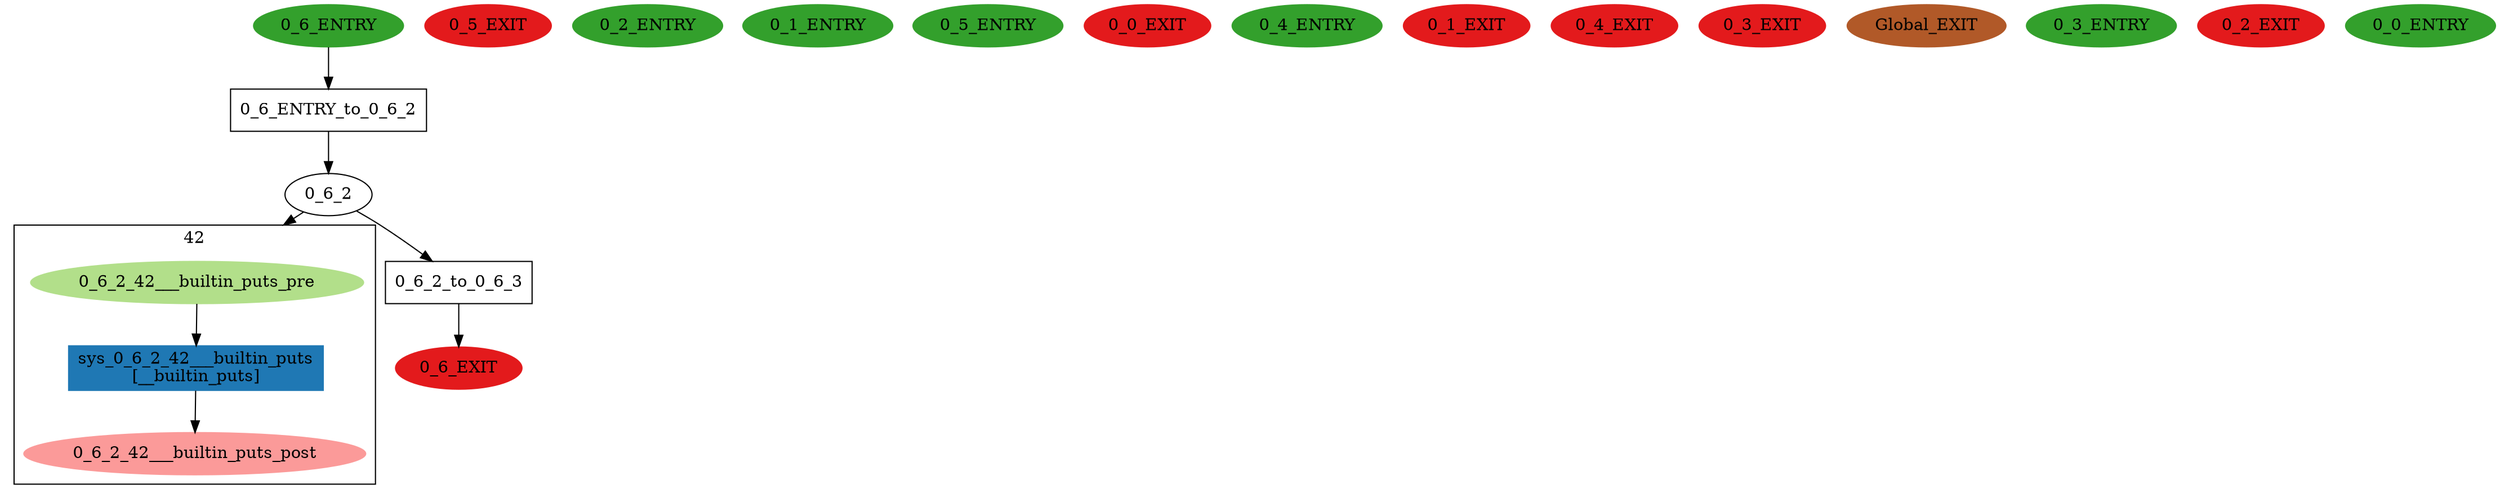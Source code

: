 digraph model { 
compound=true; 
node  [style="filled", colorscheme="paired12"];  "0_6_EXIT" [shape=ellipse, color=6, style=filled];
  "0_5_EXIT" [shape=ellipse, color=6, style=filled];
  "0_2_ENTRY" [shape=ellipse, color=4, style=filled];
  "0_1_ENTRY" [shape=ellipse, color=4, style=filled];
  "0_5_ENTRY" [shape=ellipse, color=4, style=filled];
  "0_0_EXIT" [shape=ellipse, color=6, style=filled];
  "0_4_ENTRY" [shape=ellipse, color=4, style=filled];
  "0_1_EXIT" [shape=ellipse, color=6, style=filled];
  "0_4_EXIT" [shape=ellipse, color=6, style=filled];
  "0_3_EXIT" [shape=ellipse, color=6, style=filled];
  "Global_EXIT" [shape=ellipse, color=12, style=filled];
  "0_3_ENTRY" [shape=ellipse, color=4, style=filled];
  "0_2_EXIT" [shape=ellipse, color=6, style=filled];
  "0_6_2" [shape=ellipse, style=""];
subgraph "cluster_0_6_2_42" { 
label="42"  "0_6_2_42___builtin_puts_pre" [shape=ellipse, style=""];
  "0_6_2_42___builtin_puts_post" [shape=ellipse, style=""];
  "sys_0_6_2_42___builtin_puts" [shape=box, style=""];
  "sys_0_6_2_42___builtin_puts" [color=2, style=filled];
  "sys_0_6_2_42___builtin_puts" [label="sys_0_6_2_42___builtin_puts\n[__builtin_puts]"];
  "sys_0_6_2_42___builtin_puts" -> "0_6_2_42___builtin_puts_post" [label="", arrowhead="normal"];
  "0_6_2_42___builtin_puts_pre" -> "sys_0_6_2_42___builtin_puts" [label="", arrowhead="normal"];
}
  "0_6_2" -> "0_6_2_42___builtin_puts_pre" [lhead="cluster_0_6_2_42"];
  "0_6_2_42___builtin_puts_pre" [color=3, style=filled];
  "0_6_2_42___builtin_puts_post" [color=5, style=filled];
  "0_6_ENTRY" [shape=ellipse, color=4, style=filled];
  "0_0_ENTRY" [shape=ellipse, color=4, style=filled];
  "0_6_ENTRY_to_0_6_2" [shape=box, style=""];
  "0_6_ENTRY_to_0_6_2" [label="0_6_ENTRY_to_0_6_2\n"];
  "0_6_2_to_0_6_3" [shape=box, style=""];
  "0_6_2_to_0_6_3" [label="0_6_2_to_0_6_3\n"];
  "0_6_ENTRY_to_0_6_2" -> "0_6_2" [label="", arrowhead="normal"];
  "0_6_2" -> "0_6_2_to_0_6_3" [label="", arrowhead="normal"];
  "0_6_ENTRY" -> "0_6_ENTRY_to_0_6_2" [label="", arrowhead="normal"];
  "0_6_2_to_0_6_3" -> "0_6_EXIT" [label="", arrowhead="normal"];
}
